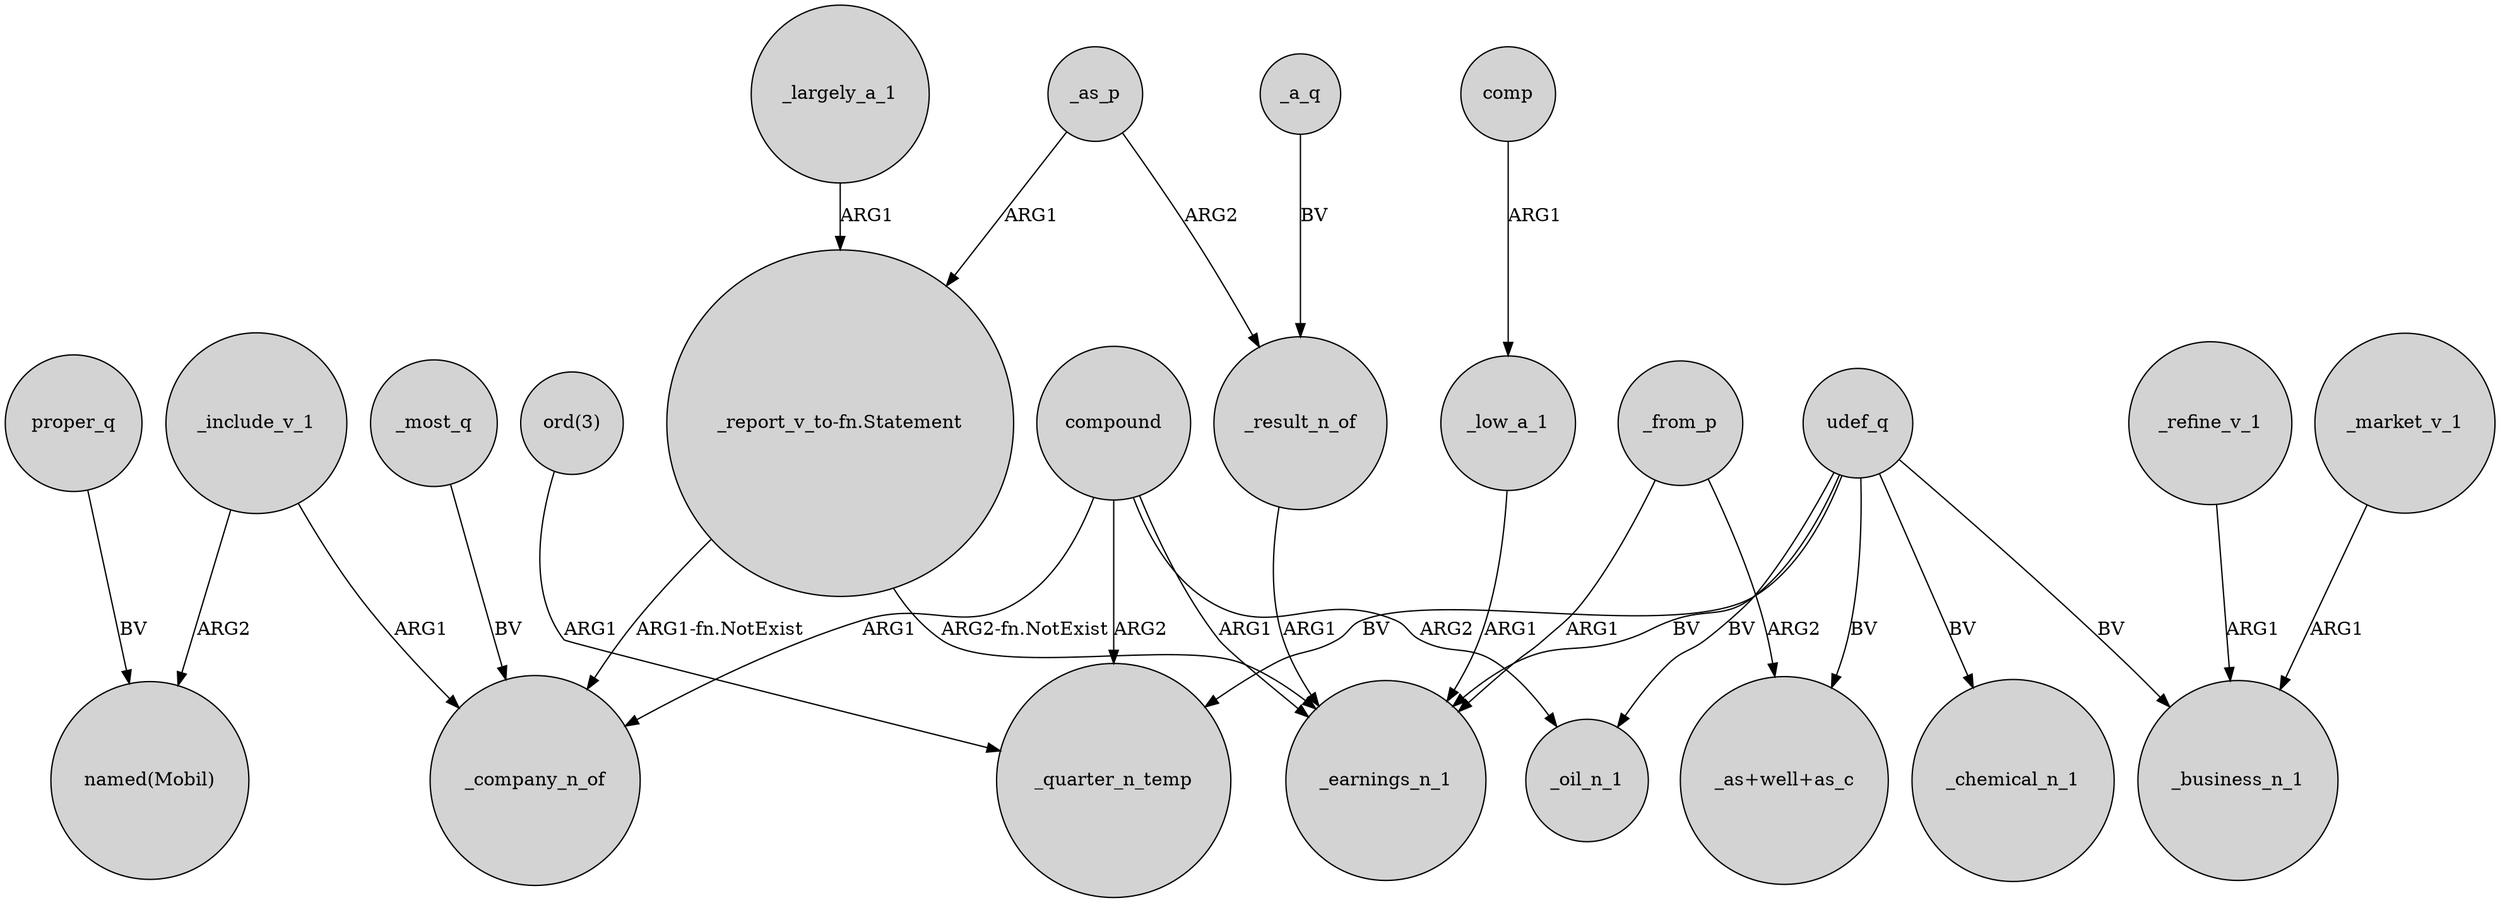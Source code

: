 digraph {
	node [shape=circle style=filled]
	_include_v_1 -> "named(Mobil)" [label=ARG2]
	compound -> _quarter_n_temp [label=ARG2]
	udef_q -> "_as+well+as_c" [label=BV]
	_from_p -> "_as+well+as_c" [label=ARG2]
	_most_q -> _company_n_of [label=BV]
	udef_q -> _earnings_n_1 [label=BV]
	compound -> _earnings_n_1 [label=ARG1]
	proper_q -> "named(Mobil)" [label=BV]
	_a_q -> _result_n_of [label=BV]
	_largely_a_1 -> "_report_v_to-fn.Statement" [label=ARG1]
	_market_v_1 -> _business_n_1 [label=ARG1]
	"_report_v_to-fn.Statement" -> _company_n_of [label="ARG1-fn.NotExist"]
	compound -> _company_n_of [label=ARG1]
	compound -> _oil_n_1 [label=ARG2]
	_as_p -> _result_n_of [label=ARG2]
	"ord(3)" -> _quarter_n_temp [label=ARG1]
	_as_p -> "_report_v_to-fn.Statement" [label=ARG1]
	udef_q -> _oil_n_1 [label=BV]
	"_report_v_to-fn.Statement" -> _earnings_n_1 [label="ARG2-fn.NotExist"]
	_low_a_1 -> _earnings_n_1 [label=ARG1]
	udef_q -> _business_n_1 [label=BV]
	_result_n_of -> _earnings_n_1 [label=ARG1]
	_refine_v_1 -> _business_n_1 [label=ARG1]
	udef_q -> _quarter_n_temp [label=BV]
	_from_p -> _earnings_n_1 [label=ARG1]
	udef_q -> _chemical_n_1 [label=BV]
	comp -> _low_a_1 [label=ARG1]
	_include_v_1 -> _company_n_of [label=ARG1]
}
